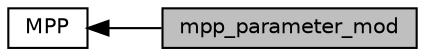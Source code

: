 digraph "mpp_parameter_mod"
{
  edge [fontname="Helvetica",fontsize="10",labelfontname="Helvetica",labelfontsize="10"];
  node [fontname="Helvetica",fontsize="10",shape=box];
  rankdir=LR;
  Node1 [label="mpp_parameter_mod",height=0.2,width=0.4,color="black", fillcolor="grey75", style="filled", fontcolor="black",tooltip="Parameters values for use in various MPP modules If needed, these values should be imported from thei..."];
  Node2 [label="MPP",height=0.2,width=0.4,color="black", fillcolor="white", style="filled",URL="$group__mpp.html",tooltip="Modules and associated files in the mpp directory."];
  Node2->Node1 [shape=plaintext, dir="back", style="solid"];
}
